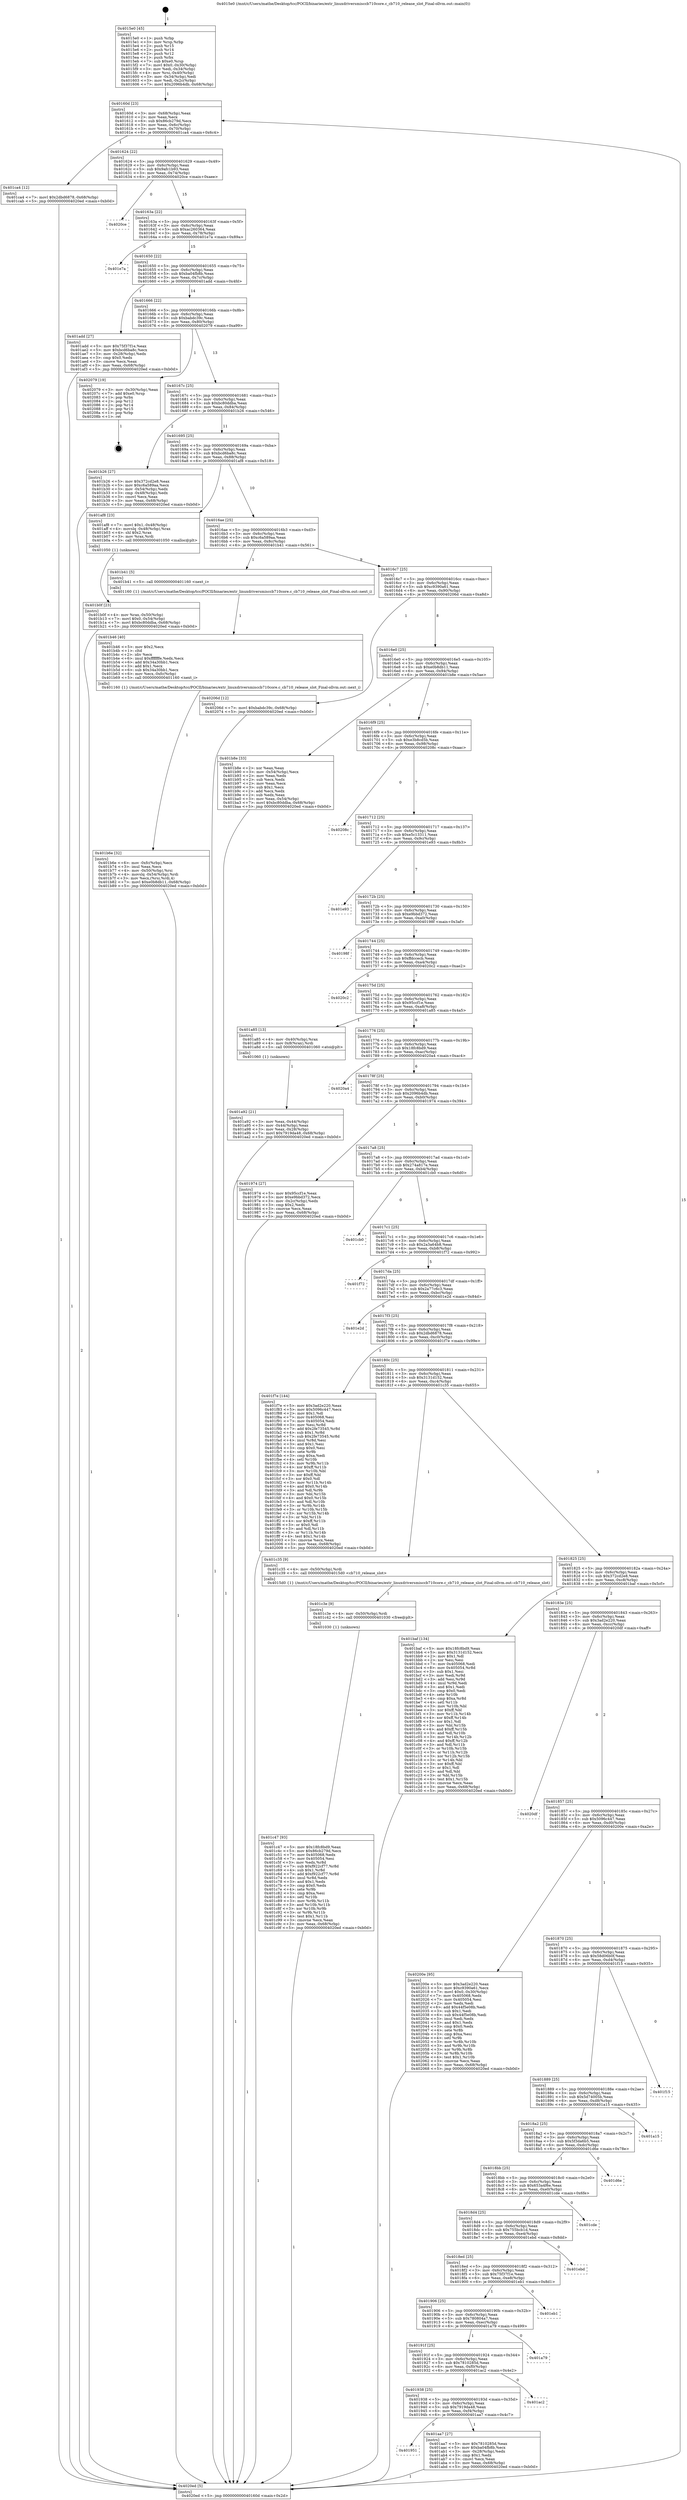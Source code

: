 digraph "0x4015e0" {
  label = "0x4015e0 (/mnt/c/Users/mathe/Desktop/tcc/POCII/binaries/extr_linuxdriversmisccb710core.c_cb710_release_slot_Final-ollvm.out::main(0))"
  labelloc = "t"
  node[shape=record]

  Entry [label="",width=0.3,height=0.3,shape=circle,fillcolor=black,style=filled]
  "0x40160d" [label="{
     0x40160d [23]\l
     | [instrs]\l
     &nbsp;&nbsp;0x40160d \<+3\>: mov -0x68(%rbp),%eax\l
     &nbsp;&nbsp;0x401610 \<+2\>: mov %eax,%ecx\l
     &nbsp;&nbsp;0x401612 \<+6\>: sub $0x86cb279d,%ecx\l
     &nbsp;&nbsp;0x401618 \<+3\>: mov %eax,-0x6c(%rbp)\l
     &nbsp;&nbsp;0x40161b \<+3\>: mov %ecx,-0x70(%rbp)\l
     &nbsp;&nbsp;0x40161e \<+6\>: je 0000000000401ca4 \<main+0x6c4\>\l
  }"]
  "0x401ca4" [label="{
     0x401ca4 [12]\l
     | [instrs]\l
     &nbsp;&nbsp;0x401ca4 \<+7\>: movl $0x2dbd6878,-0x68(%rbp)\l
     &nbsp;&nbsp;0x401cab \<+5\>: jmp 00000000004020ed \<main+0xb0d\>\l
  }"]
  "0x401624" [label="{
     0x401624 [22]\l
     | [instrs]\l
     &nbsp;&nbsp;0x401624 \<+5\>: jmp 0000000000401629 \<main+0x49\>\l
     &nbsp;&nbsp;0x401629 \<+3\>: mov -0x6c(%rbp),%eax\l
     &nbsp;&nbsp;0x40162c \<+5\>: sub $0x9afc1b93,%eax\l
     &nbsp;&nbsp;0x401631 \<+3\>: mov %eax,-0x74(%rbp)\l
     &nbsp;&nbsp;0x401634 \<+6\>: je 00000000004020ce \<main+0xaee\>\l
  }"]
  Exit [label="",width=0.3,height=0.3,shape=circle,fillcolor=black,style=filled,peripheries=2]
  "0x4020ce" [label="{
     0x4020ce\l
  }", style=dashed]
  "0x40163a" [label="{
     0x40163a [22]\l
     | [instrs]\l
     &nbsp;&nbsp;0x40163a \<+5\>: jmp 000000000040163f \<main+0x5f\>\l
     &nbsp;&nbsp;0x40163f \<+3\>: mov -0x6c(%rbp),%eax\l
     &nbsp;&nbsp;0x401642 \<+5\>: sub $0xac260364,%eax\l
     &nbsp;&nbsp;0x401647 \<+3\>: mov %eax,-0x78(%rbp)\l
     &nbsp;&nbsp;0x40164a \<+6\>: je 0000000000401e7a \<main+0x89a\>\l
  }"]
  "0x401c47" [label="{
     0x401c47 [93]\l
     | [instrs]\l
     &nbsp;&nbsp;0x401c47 \<+5\>: mov $0x18fc8bd9,%eax\l
     &nbsp;&nbsp;0x401c4c \<+5\>: mov $0x86cb279d,%ecx\l
     &nbsp;&nbsp;0x401c51 \<+7\>: mov 0x405068,%edx\l
     &nbsp;&nbsp;0x401c58 \<+7\>: mov 0x405054,%esi\l
     &nbsp;&nbsp;0x401c5f \<+3\>: mov %edx,%r8d\l
     &nbsp;&nbsp;0x401c62 \<+7\>: sub $0xf922cf77,%r8d\l
     &nbsp;&nbsp;0x401c69 \<+4\>: sub $0x1,%r8d\l
     &nbsp;&nbsp;0x401c6d \<+7\>: add $0xf922cf77,%r8d\l
     &nbsp;&nbsp;0x401c74 \<+4\>: imul %r8d,%edx\l
     &nbsp;&nbsp;0x401c78 \<+3\>: and $0x1,%edx\l
     &nbsp;&nbsp;0x401c7b \<+3\>: cmp $0x0,%edx\l
     &nbsp;&nbsp;0x401c7e \<+4\>: sete %r9b\l
     &nbsp;&nbsp;0x401c82 \<+3\>: cmp $0xa,%esi\l
     &nbsp;&nbsp;0x401c85 \<+4\>: setl %r10b\l
     &nbsp;&nbsp;0x401c89 \<+3\>: mov %r9b,%r11b\l
     &nbsp;&nbsp;0x401c8c \<+3\>: and %r10b,%r11b\l
     &nbsp;&nbsp;0x401c8f \<+3\>: xor %r10b,%r9b\l
     &nbsp;&nbsp;0x401c92 \<+3\>: or %r9b,%r11b\l
     &nbsp;&nbsp;0x401c95 \<+4\>: test $0x1,%r11b\l
     &nbsp;&nbsp;0x401c99 \<+3\>: cmovne %ecx,%eax\l
     &nbsp;&nbsp;0x401c9c \<+3\>: mov %eax,-0x68(%rbp)\l
     &nbsp;&nbsp;0x401c9f \<+5\>: jmp 00000000004020ed \<main+0xb0d\>\l
  }"]
  "0x401e7a" [label="{
     0x401e7a\l
  }", style=dashed]
  "0x401650" [label="{
     0x401650 [22]\l
     | [instrs]\l
     &nbsp;&nbsp;0x401650 \<+5\>: jmp 0000000000401655 \<main+0x75\>\l
     &nbsp;&nbsp;0x401655 \<+3\>: mov -0x6c(%rbp),%eax\l
     &nbsp;&nbsp;0x401658 \<+5\>: sub $0xba04fb8b,%eax\l
     &nbsp;&nbsp;0x40165d \<+3\>: mov %eax,-0x7c(%rbp)\l
     &nbsp;&nbsp;0x401660 \<+6\>: je 0000000000401add \<main+0x4fd\>\l
  }"]
  "0x401c3e" [label="{
     0x401c3e [9]\l
     | [instrs]\l
     &nbsp;&nbsp;0x401c3e \<+4\>: mov -0x50(%rbp),%rdi\l
     &nbsp;&nbsp;0x401c42 \<+5\>: call 0000000000401030 \<free@plt\>\l
     | [calls]\l
     &nbsp;&nbsp;0x401030 \{1\} (unknown)\l
  }"]
  "0x401add" [label="{
     0x401add [27]\l
     | [instrs]\l
     &nbsp;&nbsp;0x401add \<+5\>: mov $0x75f37f1e,%eax\l
     &nbsp;&nbsp;0x401ae2 \<+5\>: mov $0xbcd6ba8c,%ecx\l
     &nbsp;&nbsp;0x401ae7 \<+3\>: mov -0x28(%rbp),%edx\l
     &nbsp;&nbsp;0x401aea \<+3\>: cmp $0x0,%edx\l
     &nbsp;&nbsp;0x401aed \<+3\>: cmove %ecx,%eax\l
     &nbsp;&nbsp;0x401af0 \<+3\>: mov %eax,-0x68(%rbp)\l
     &nbsp;&nbsp;0x401af3 \<+5\>: jmp 00000000004020ed \<main+0xb0d\>\l
  }"]
  "0x401666" [label="{
     0x401666 [22]\l
     | [instrs]\l
     &nbsp;&nbsp;0x401666 \<+5\>: jmp 000000000040166b \<main+0x8b\>\l
     &nbsp;&nbsp;0x40166b \<+3\>: mov -0x6c(%rbp),%eax\l
     &nbsp;&nbsp;0x40166e \<+5\>: sub $0xbabdc39c,%eax\l
     &nbsp;&nbsp;0x401673 \<+3\>: mov %eax,-0x80(%rbp)\l
     &nbsp;&nbsp;0x401676 \<+6\>: je 0000000000402079 \<main+0xa99\>\l
  }"]
  "0x401b6e" [label="{
     0x401b6e [32]\l
     | [instrs]\l
     &nbsp;&nbsp;0x401b6e \<+6\>: mov -0xfc(%rbp),%ecx\l
     &nbsp;&nbsp;0x401b74 \<+3\>: imul %eax,%ecx\l
     &nbsp;&nbsp;0x401b77 \<+4\>: mov -0x50(%rbp),%rsi\l
     &nbsp;&nbsp;0x401b7b \<+4\>: movslq -0x54(%rbp),%rdi\l
     &nbsp;&nbsp;0x401b7f \<+3\>: mov %ecx,(%rsi,%rdi,4)\l
     &nbsp;&nbsp;0x401b82 \<+7\>: movl $0xe0b8db11,-0x68(%rbp)\l
     &nbsp;&nbsp;0x401b89 \<+5\>: jmp 00000000004020ed \<main+0xb0d\>\l
  }"]
  "0x402079" [label="{
     0x402079 [19]\l
     | [instrs]\l
     &nbsp;&nbsp;0x402079 \<+3\>: mov -0x30(%rbp),%eax\l
     &nbsp;&nbsp;0x40207c \<+7\>: add $0xe0,%rsp\l
     &nbsp;&nbsp;0x402083 \<+1\>: pop %rbx\l
     &nbsp;&nbsp;0x402084 \<+2\>: pop %r12\l
     &nbsp;&nbsp;0x402086 \<+2\>: pop %r14\l
     &nbsp;&nbsp;0x402088 \<+2\>: pop %r15\l
     &nbsp;&nbsp;0x40208a \<+1\>: pop %rbp\l
     &nbsp;&nbsp;0x40208b \<+1\>: ret\l
  }"]
  "0x40167c" [label="{
     0x40167c [25]\l
     | [instrs]\l
     &nbsp;&nbsp;0x40167c \<+5\>: jmp 0000000000401681 \<main+0xa1\>\l
     &nbsp;&nbsp;0x401681 \<+3\>: mov -0x6c(%rbp),%eax\l
     &nbsp;&nbsp;0x401684 \<+5\>: sub $0xbc80ddba,%eax\l
     &nbsp;&nbsp;0x401689 \<+6\>: mov %eax,-0x84(%rbp)\l
     &nbsp;&nbsp;0x40168f \<+6\>: je 0000000000401b26 \<main+0x546\>\l
  }"]
  "0x401b46" [label="{
     0x401b46 [40]\l
     | [instrs]\l
     &nbsp;&nbsp;0x401b46 \<+5\>: mov $0x2,%ecx\l
     &nbsp;&nbsp;0x401b4b \<+1\>: cltd\l
     &nbsp;&nbsp;0x401b4c \<+2\>: idiv %ecx\l
     &nbsp;&nbsp;0x401b4e \<+6\>: imul $0xfffffffe,%edx,%ecx\l
     &nbsp;&nbsp;0x401b54 \<+6\>: add $0x34a30bb1,%ecx\l
     &nbsp;&nbsp;0x401b5a \<+3\>: add $0x1,%ecx\l
     &nbsp;&nbsp;0x401b5d \<+6\>: sub $0x34a30bb1,%ecx\l
     &nbsp;&nbsp;0x401b63 \<+6\>: mov %ecx,-0xfc(%rbp)\l
     &nbsp;&nbsp;0x401b69 \<+5\>: call 0000000000401160 \<next_i\>\l
     | [calls]\l
     &nbsp;&nbsp;0x401160 \{1\} (/mnt/c/Users/mathe/Desktop/tcc/POCII/binaries/extr_linuxdriversmisccb710core.c_cb710_release_slot_Final-ollvm.out::next_i)\l
  }"]
  "0x401b26" [label="{
     0x401b26 [27]\l
     | [instrs]\l
     &nbsp;&nbsp;0x401b26 \<+5\>: mov $0x372cd2e8,%eax\l
     &nbsp;&nbsp;0x401b2b \<+5\>: mov $0xc6a589aa,%ecx\l
     &nbsp;&nbsp;0x401b30 \<+3\>: mov -0x54(%rbp),%edx\l
     &nbsp;&nbsp;0x401b33 \<+3\>: cmp -0x48(%rbp),%edx\l
     &nbsp;&nbsp;0x401b36 \<+3\>: cmovl %ecx,%eax\l
     &nbsp;&nbsp;0x401b39 \<+3\>: mov %eax,-0x68(%rbp)\l
     &nbsp;&nbsp;0x401b3c \<+5\>: jmp 00000000004020ed \<main+0xb0d\>\l
  }"]
  "0x401695" [label="{
     0x401695 [25]\l
     | [instrs]\l
     &nbsp;&nbsp;0x401695 \<+5\>: jmp 000000000040169a \<main+0xba\>\l
     &nbsp;&nbsp;0x40169a \<+3\>: mov -0x6c(%rbp),%eax\l
     &nbsp;&nbsp;0x40169d \<+5\>: sub $0xbcd6ba8c,%eax\l
     &nbsp;&nbsp;0x4016a2 \<+6\>: mov %eax,-0x88(%rbp)\l
     &nbsp;&nbsp;0x4016a8 \<+6\>: je 0000000000401af8 \<main+0x518\>\l
  }"]
  "0x401b0f" [label="{
     0x401b0f [23]\l
     | [instrs]\l
     &nbsp;&nbsp;0x401b0f \<+4\>: mov %rax,-0x50(%rbp)\l
     &nbsp;&nbsp;0x401b13 \<+7\>: movl $0x0,-0x54(%rbp)\l
     &nbsp;&nbsp;0x401b1a \<+7\>: movl $0xbc80ddba,-0x68(%rbp)\l
     &nbsp;&nbsp;0x401b21 \<+5\>: jmp 00000000004020ed \<main+0xb0d\>\l
  }"]
  "0x401af8" [label="{
     0x401af8 [23]\l
     | [instrs]\l
     &nbsp;&nbsp;0x401af8 \<+7\>: movl $0x1,-0x48(%rbp)\l
     &nbsp;&nbsp;0x401aff \<+4\>: movslq -0x48(%rbp),%rax\l
     &nbsp;&nbsp;0x401b03 \<+4\>: shl $0x2,%rax\l
     &nbsp;&nbsp;0x401b07 \<+3\>: mov %rax,%rdi\l
     &nbsp;&nbsp;0x401b0a \<+5\>: call 0000000000401050 \<malloc@plt\>\l
     | [calls]\l
     &nbsp;&nbsp;0x401050 \{1\} (unknown)\l
  }"]
  "0x4016ae" [label="{
     0x4016ae [25]\l
     | [instrs]\l
     &nbsp;&nbsp;0x4016ae \<+5\>: jmp 00000000004016b3 \<main+0xd3\>\l
     &nbsp;&nbsp;0x4016b3 \<+3\>: mov -0x6c(%rbp),%eax\l
     &nbsp;&nbsp;0x4016b6 \<+5\>: sub $0xc6a589aa,%eax\l
     &nbsp;&nbsp;0x4016bb \<+6\>: mov %eax,-0x8c(%rbp)\l
     &nbsp;&nbsp;0x4016c1 \<+6\>: je 0000000000401b41 \<main+0x561\>\l
  }"]
  "0x401951" [label="{
     0x401951\l
  }", style=dashed]
  "0x401b41" [label="{
     0x401b41 [5]\l
     | [instrs]\l
     &nbsp;&nbsp;0x401b41 \<+5\>: call 0000000000401160 \<next_i\>\l
     | [calls]\l
     &nbsp;&nbsp;0x401160 \{1\} (/mnt/c/Users/mathe/Desktop/tcc/POCII/binaries/extr_linuxdriversmisccb710core.c_cb710_release_slot_Final-ollvm.out::next_i)\l
  }"]
  "0x4016c7" [label="{
     0x4016c7 [25]\l
     | [instrs]\l
     &nbsp;&nbsp;0x4016c7 \<+5\>: jmp 00000000004016cc \<main+0xec\>\l
     &nbsp;&nbsp;0x4016cc \<+3\>: mov -0x6c(%rbp),%eax\l
     &nbsp;&nbsp;0x4016cf \<+5\>: sub $0xc9390a61,%eax\l
     &nbsp;&nbsp;0x4016d4 \<+6\>: mov %eax,-0x90(%rbp)\l
     &nbsp;&nbsp;0x4016da \<+6\>: je 000000000040206d \<main+0xa8d\>\l
  }"]
  "0x401aa7" [label="{
     0x401aa7 [27]\l
     | [instrs]\l
     &nbsp;&nbsp;0x401aa7 \<+5\>: mov $0x7810285d,%eax\l
     &nbsp;&nbsp;0x401aac \<+5\>: mov $0xba04fb8b,%ecx\l
     &nbsp;&nbsp;0x401ab1 \<+3\>: mov -0x28(%rbp),%edx\l
     &nbsp;&nbsp;0x401ab4 \<+3\>: cmp $0x1,%edx\l
     &nbsp;&nbsp;0x401ab7 \<+3\>: cmovl %ecx,%eax\l
     &nbsp;&nbsp;0x401aba \<+3\>: mov %eax,-0x68(%rbp)\l
     &nbsp;&nbsp;0x401abd \<+5\>: jmp 00000000004020ed \<main+0xb0d\>\l
  }"]
  "0x40206d" [label="{
     0x40206d [12]\l
     | [instrs]\l
     &nbsp;&nbsp;0x40206d \<+7\>: movl $0xbabdc39c,-0x68(%rbp)\l
     &nbsp;&nbsp;0x402074 \<+5\>: jmp 00000000004020ed \<main+0xb0d\>\l
  }"]
  "0x4016e0" [label="{
     0x4016e0 [25]\l
     | [instrs]\l
     &nbsp;&nbsp;0x4016e0 \<+5\>: jmp 00000000004016e5 \<main+0x105\>\l
     &nbsp;&nbsp;0x4016e5 \<+3\>: mov -0x6c(%rbp),%eax\l
     &nbsp;&nbsp;0x4016e8 \<+5\>: sub $0xe0b8db11,%eax\l
     &nbsp;&nbsp;0x4016ed \<+6\>: mov %eax,-0x94(%rbp)\l
     &nbsp;&nbsp;0x4016f3 \<+6\>: je 0000000000401b8e \<main+0x5ae\>\l
  }"]
  "0x401938" [label="{
     0x401938 [25]\l
     | [instrs]\l
     &nbsp;&nbsp;0x401938 \<+5\>: jmp 000000000040193d \<main+0x35d\>\l
     &nbsp;&nbsp;0x40193d \<+3\>: mov -0x6c(%rbp),%eax\l
     &nbsp;&nbsp;0x401940 \<+5\>: sub $0x7919da48,%eax\l
     &nbsp;&nbsp;0x401945 \<+6\>: mov %eax,-0xf4(%rbp)\l
     &nbsp;&nbsp;0x40194b \<+6\>: je 0000000000401aa7 \<main+0x4c7\>\l
  }"]
  "0x401b8e" [label="{
     0x401b8e [33]\l
     | [instrs]\l
     &nbsp;&nbsp;0x401b8e \<+2\>: xor %eax,%eax\l
     &nbsp;&nbsp;0x401b90 \<+3\>: mov -0x54(%rbp),%ecx\l
     &nbsp;&nbsp;0x401b93 \<+2\>: mov %eax,%edx\l
     &nbsp;&nbsp;0x401b95 \<+2\>: sub %ecx,%edx\l
     &nbsp;&nbsp;0x401b97 \<+2\>: mov %eax,%ecx\l
     &nbsp;&nbsp;0x401b99 \<+3\>: sub $0x1,%ecx\l
     &nbsp;&nbsp;0x401b9c \<+2\>: add %ecx,%edx\l
     &nbsp;&nbsp;0x401b9e \<+2\>: sub %edx,%eax\l
     &nbsp;&nbsp;0x401ba0 \<+3\>: mov %eax,-0x54(%rbp)\l
     &nbsp;&nbsp;0x401ba3 \<+7\>: movl $0xbc80ddba,-0x68(%rbp)\l
     &nbsp;&nbsp;0x401baa \<+5\>: jmp 00000000004020ed \<main+0xb0d\>\l
  }"]
  "0x4016f9" [label="{
     0x4016f9 [25]\l
     | [instrs]\l
     &nbsp;&nbsp;0x4016f9 \<+5\>: jmp 00000000004016fe \<main+0x11e\>\l
     &nbsp;&nbsp;0x4016fe \<+3\>: mov -0x6c(%rbp),%eax\l
     &nbsp;&nbsp;0x401701 \<+5\>: sub $0xe3b8cd5b,%eax\l
     &nbsp;&nbsp;0x401706 \<+6\>: mov %eax,-0x98(%rbp)\l
     &nbsp;&nbsp;0x40170c \<+6\>: je 000000000040208c \<main+0xaac\>\l
  }"]
  "0x401ac2" [label="{
     0x401ac2\l
  }", style=dashed]
  "0x40208c" [label="{
     0x40208c\l
  }", style=dashed]
  "0x401712" [label="{
     0x401712 [25]\l
     | [instrs]\l
     &nbsp;&nbsp;0x401712 \<+5\>: jmp 0000000000401717 \<main+0x137\>\l
     &nbsp;&nbsp;0x401717 \<+3\>: mov -0x6c(%rbp),%eax\l
     &nbsp;&nbsp;0x40171a \<+5\>: sub $0xe5c13311,%eax\l
     &nbsp;&nbsp;0x40171f \<+6\>: mov %eax,-0x9c(%rbp)\l
     &nbsp;&nbsp;0x401725 \<+6\>: je 0000000000401e93 \<main+0x8b3\>\l
  }"]
  "0x40191f" [label="{
     0x40191f [25]\l
     | [instrs]\l
     &nbsp;&nbsp;0x40191f \<+5\>: jmp 0000000000401924 \<main+0x344\>\l
     &nbsp;&nbsp;0x401924 \<+3\>: mov -0x6c(%rbp),%eax\l
     &nbsp;&nbsp;0x401927 \<+5\>: sub $0x7810285d,%eax\l
     &nbsp;&nbsp;0x40192c \<+6\>: mov %eax,-0xf0(%rbp)\l
     &nbsp;&nbsp;0x401932 \<+6\>: je 0000000000401ac2 \<main+0x4e2\>\l
  }"]
  "0x401e93" [label="{
     0x401e93\l
  }", style=dashed]
  "0x40172b" [label="{
     0x40172b [25]\l
     | [instrs]\l
     &nbsp;&nbsp;0x40172b \<+5\>: jmp 0000000000401730 \<main+0x150\>\l
     &nbsp;&nbsp;0x401730 \<+3\>: mov -0x6c(%rbp),%eax\l
     &nbsp;&nbsp;0x401733 \<+5\>: sub $0xe9bbd372,%eax\l
     &nbsp;&nbsp;0x401738 \<+6\>: mov %eax,-0xa0(%rbp)\l
     &nbsp;&nbsp;0x40173e \<+6\>: je 000000000040198f \<main+0x3af\>\l
  }"]
  "0x401a79" [label="{
     0x401a79\l
  }", style=dashed]
  "0x40198f" [label="{
     0x40198f\l
  }", style=dashed]
  "0x401744" [label="{
     0x401744 [25]\l
     | [instrs]\l
     &nbsp;&nbsp;0x401744 \<+5\>: jmp 0000000000401749 \<main+0x169\>\l
     &nbsp;&nbsp;0x401749 \<+3\>: mov -0x6c(%rbp),%eax\l
     &nbsp;&nbsp;0x40174c \<+5\>: sub $0xffdccecb,%eax\l
     &nbsp;&nbsp;0x401751 \<+6\>: mov %eax,-0xa4(%rbp)\l
     &nbsp;&nbsp;0x401757 \<+6\>: je 00000000004020c2 \<main+0xae2\>\l
  }"]
  "0x401906" [label="{
     0x401906 [25]\l
     | [instrs]\l
     &nbsp;&nbsp;0x401906 \<+5\>: jmp 000000000040190b \<main+0x32b\>\l
     &nbsp;&nbsp;0x40190b \<+3\>: mov -0x6c(%rbp),%eax\l
     &nbsp;&nbsp;0x40190e \<+5\>: sub $0x780804a7,%eax\l
     &nbsp;&nbsp;0x401913 \<+6\>: mov %eax,-0xec(%rbp)\l
     &nbsp;&nbsp;0x401919 \<+6\>: je 0000000000401a79 \<main+0x499\>\l
  }"]
  "0x4020c2" [label="{
     0x4020c2\l
  }", style=dashed]
  "0x40175d" [label="{
     0x40175d [25]\l
     | [instrs]\l
     &nbsp;&nbsp;0x40175d \<+5\>: jmp 0000000000401762 \<main+0x182\>\l
     &nbsp;&nbsp;0x401762 \<+3\>: mov -0x6c(%rbp),%eax\l
     &nbsp;&nbsp;0x401765 \<+5\>: sub $0x95ccf1e,%eax\l
     &nbsp;&nbsp;0x40176a \<+6\>: mov %eax,-0xa8(%rbp)\l
     &nbsp;&nbsp;0x401770 \<+6\>: je 0000000000401a85 \<main+0x4a5\>\l
  }"]
  "0x401eb1" [label="{
     0x401eb1\l
  }", style=dashed]
  "0x401a85" [label="{
     0x401a85 [13]\l
     | [instrs]\l
     &nbsp;&nbsp;0x401a85 \<+4\>: mov -0x40(%rbp),%rax\l
     &nbsp;&nbsp;0x401a89 \<+4\>: mov 0x8(%rax),%rdi\l
     &nbsp;&nbsp;0x401a8d \<+5\>: call 0000000000401060 \<atoi@plt\>\l
     | [calls]\l
     &nbsp;&nbsp;0x401060 \{1\} (unknown)\l
  }"]
  "0x401776" [label="{
     0x401776 [25]\l
     | [instrs]\l
     &nbsp;&nbsp;0x401776 \<+5\>: jmp 000000000040177b \<main+0x19b\>\l
     &nbsp;&nbsp;0x40177b \<+3\>: mov -0x6c(%rbp),%eax\l
     &nbsp;&nbsp;0x40177e \<+5\>: sub $0x18fc8bd9,%eax\l
     &nbsp;&nbsp;0x401783 \<+6\>: mov %eax,-0xac(%rbp)\l
     &nbsp;&nbsp;0x401789 \<+6\>: je 00000000004020a4 \<main+0xac4\>\l
  }"]
  "0x4018ed" [label="{
     0x4018ed [25]\l
     | [instrs]\l
     &nbsp;&nbsp;0x4018ed \<+5\>: jmp 00000000004018f2 \<main+0x312\>\l
     &nbsp;&nbsp;0x4018f2 \<+3\>: mov -0x6c(%rbp),%eax\l
     &nbsp;&nbsp;0x4018f5 \<+5\>: sub $0x75f37f1e,%eax\l
     &nbsp;&nbsp;0x4018fa \<+6\>: mov %eax,-0xe8(%rbp)\l
     &nbsp;&nbsp;0x401900 \<+6\>: je 0000000000401eb1 \<main+0x8d1\>\l
  }"]
  "0x4020a4" [label="{
     0x4020a4\l
  }", style=dashed]
  "0x40178f" [label="{
     0x40178f [25]\l
     | [instrs]\l
     &nbsp;&nbsp;0x40178f \<+5\>: jmp 0000000000401794 \<main+0x1b4\>\l
     &nbsp;&nbsp;0x401794 \<+3\>: mov -0x6c(%rbp),%eax\l
     &nbsp;&nbsp;0x401797 \<+5\>: sub $0x2096b4db,%eax\l
     &nbsp;&nbsp;0x40179c \<+6\>: mov %eax,-0xb0(%rbp)\l
     &nbsp;&nbsp;0x4017a2 \<+6\>: je 0000000000401974 \<main+0x394\>\l
  }"]
  "0x401ebd" [label="{
     0x401ebd\l
  }", style=dashed]
  "0x401974" [label="{
     0x401974 [27]\l
     | [instrs]\l
     &nbsp;&nbsp;0x401974 \<+5\>: mov $0x95ccf1e,%eax\l
     &nbsp;&nbsp;0x401979 \<+5\>: mov $0xe9bbd372,%ecx\l
     &nbsp;&nbsp;0x40197e \<+3\>: mov -0x2c(%rbp),%edx\l
     &nbsp;&nbsp;0x401981 \<+3\>: cmp $0x2,%edx\l
     &nbsp;&nbsp;0x401984 \<+3\>: cmovne %ecx,%eax\l
     &nbsp;&nbsp;0x401987 \<+3\>: mov %eax,-0x68(%rbp)\l
     &nbsp;&nbsp;0x40198a \<+5\>: jmp 00000000004020ed \<main+0xb0d\>\l
  }"]
  "0x4017a8" [label="{
     0x4017a8 [25]\l
     | [instrs]\l
     &nbsp;&nbsp;0x4017a8 \<+5\>: jmp 00000000004017ad \<main+0x1cd\>\l
     &nbsp;&nbsp;0x4017ad \<+3\>: mov -0x6c(%rbp),%eax\l
     &nbsp;&nbsp;0x4017b0 \<+5\>: sub $0x274a817e,%eax\l
     &nbsp;&nbsp;0x4017b5 \<+6\>: mov %eax,-0xb4(%rbp)\l
     &nbsp;&nbsp;0x4017bb \<+6\>: je 0000000000401cb0 \<main+0x6d0\>\l
  }"]
  "0x4020ed" [label="{
     0x4020ed [5]\l
     | [instrs]\l
     &nbsp;&nbsp;0x4020ed \<+5\>: jmp 000000000040160d \<main+0x2d\>\l
  }"]
  "0x4015e0" [label="{
     0x4015e0 [45]\l
     | [instrs]\l
     &nbsp;&nbsp;0x4015e0 \<+1\>: push %rbp\l
     &nbsp;&nbsp;0x4015e1 \<+3\>: mov %rsp,%rbp\l
     &nbsp;&nbsp;0x4015e4 \<+2\>: push %r15\l
     &nbsp;&nbsp;0x4015e6 \<+2\>: push %r14\l
     &nbsp;&nbsp;0x4015e8 \<+2\>: push %r12\l
     &nbsp;&nbsp;0x4015ea \<+1\>: push %rbx\l
     &nbsp;&nbsp;0x4015eb \<+7\>: sub $0xe0,%rsp\l
     &nbsp;&nbsp;0x4015f2 \<+7\>: movl $0x0,-0x30(%rbp)\l
     &nbsp;&nbsp;0x4015f9 \<+3\>: mov %edi,-0x34(%rbp)\l
     &nbsp;&nbsp;0x4015fc \<+4\>: mov %rsi,-0x40(%rbp)\l
     &nbsp;&nbsp;0x401600 \<+3\>: mov -0x34(%rbp),%edi\l
     &nbsp;&nbsp;0x401603 \<+3\>: mov %edi,-0x2c(%rbp)\l
     &nbsp;&nbsp;0x401606 \<+7\>: movl $0x2096b4db,-0x68(%rbp)\l
  }"]
  "0x401a92" [label="{
     0x401a92 [21]\l
     | [instrs]\l
     &nbsp;&nbsp;0x401a92 \<+3\>: mov %eax,-0x44(%rbp)\l
     &nbsp;&nbsp;0x401a95 \<+3\>: mov -0x44(%rbp),%eax\l
     &nbsp;&nbsp;0x401a98 \<+3\>: mov %eax,-0x28(%rbp)\l
     &nbsp;&nbsp;0x401a9b \<+7\>: movl $0x7919da48,-0x68(%rbp)\l
     &nbsp;&nbsp;0x401aa2 \<+5\>: jmp 00000000004020ed \<main+0xb0d\>\l
  }"]
  "0x4018d4" [label="{
     0x4018d4 [25]\l
     | [instrs]\l
     &nbsp;&nbsp;0x4018d4 \<+5\>: jmp 00000000004018d9 \<main+0x2f9\>\l
     &nbsp;&nbsp;0x4018d9 \<+3\>: mov -0x6c(%rbp),%eax\l
     &nbsp;&nbsp;0x4018dc \<+5\>: sub $0x755bcb1d,%eax\l
     &nbsp;&nbsp;0x4018e1 \<+6\>: mov %eax,-0xe4(%rbp)\l
     &nbsp;&nbsp;0x4018e7 \<+6\>: je 0000000000401ebd \<main+0x8dd\>\l
  }"]
  "0x401cb0" [label="{
     0x401cb0\l
  }", style=dashed]
  "0x4017c1" [label="{
     0x4017c1 [25]\l
     | [instrs]\l
     &nbsp;&nbsp;0x4017c1 \<+5\>: jmp 00000000004017c6 \<main+0x1e6\>\l
     &nbsp;&nbsp;0x4017c6 \<+3\>: mov -0x6c(%rbp),%eax\l
     &nbsp;&nbsp;0x4017c9 \<+5\>: sub $0x2a3a64b8,%eax\l
     &nbsp;&nbsp;0x4017ce \<+6\>: mov %eax,-0xb8(%rbp)\l
     &nbsp;&nbsp;0x4017d4 \<+6\>: je 0000000000401f72 \<main+0x992\>\l
  }"]
  "0x401cde" [label="{
     0x401cde\l
  }", style=dashed]
  "0x401f72" [label="{
     0x401f72\l
  }", style=dashed]
  "0x4017da" [label="{
     0x4017da [25]\l
     | [instrs]\l
     &nbsp;&nbsp;0x4017da \<+5\>: jmp 00000000004017df \<main+0x1ff\>\l
     &nbsp;&nbsp;0x4017df \<+3\>: mov -0x6c(%rbp),%eax\l
     &nbsp;&nbsp;0x4017e2 \<+5\>: sub $0x2a77c6c3,%eax\l
     &nbsp;&nbsp;0x4017e7 \<+6\>: mov %eax,-0xbc(%rbp)\l
     &nbsp;&nbsp;0x4017ed \<+6\>: je 0000000000401e2d \<main+0x84d\>\l
  }"]
  "0x4018bb" [label="{
     0x4018bb [25]\l
     | [instrs]\l
     &nbsp;&nbsp;0x4018bb \<+5\>: jmp 00000000004018c0 \<main+0x2e0\>\l
     &nbsp;&nbsp;0x4018c0 \<+3\>: mov -0x6c(%rbp),%eax\l
     &nbsp;&nbsp;0x4018c3 \<+5\>: sub $0x653a4f6e,%eax\l
     &nbsp;&nbsp;0x4018c8 \<+6\>: mov %eax,-0xe0(%rbp)\l
     &nbsp;&nbsp;0x4018ce \<+6\>: je 0000000000401cde \<main+0x6fe\>\l
  }"]
  "0x401e2d" [label="{
     0x401e2d\l
  }", style=dashed]
  "0x4017f3" [label="{
     0x4017f3 [25]\l
     | [instrs]\l
     &nbsp;&nbsp;0x4017f3 \<+5\>: jmp 00000000004017f8 \<main+0x218\>\l
     &nbsp;&nbsp;0x4017f8 \<+3\>: mov -0x6c(%rbp),%eax\l
     &nbsp;&nbsp;0x4017fb \<+5\>: sub $0x2dbd6878,%eax\l
     &nbsp;&nbsp;0x401800 \<+6\>: mov %eax,-0xc0(%rbp)\l
     &nbsp;&nbsp;0x401806 \<+6\>: je 0000000000401f7e \<main+0x99e\>\l
  }"]
  "0x401d6e" [label="{
     0x401d6e\l
  }", style=dashed]
  "0x401f7e" [label="{
     0x401f7e [144]\l
     | [instrs]\l
     &nbsp;&nbsp;0x401f7e \<+5\>: mov $0x3ad2e220,%eax\l
     &nbsp;&nbsp;0x401f83 \<+5\>: mov $0x5096c447,%ecx\l
     &nbsp;&nbsp;0x401f88 \<+2\>: mov $0x1,%dl\l
     &nbsp;&nbsp;0x401f8a \<+7\>: mov 0x405068,%esi\l
     &nbsp;&nbsp;0x401f91 \<+7\>: mov 0x405054,%edi\l
     &nbsp;&nbsp;0x401f98 \<+3\>: mov %esi,%r8d\l
     &nbsp;&nbsp;0x401f9b \<+7\>: add $0x2fe73545,%r8d\l
     &nbsp;&nbsp;0x401fa2 \<+4\>: sub $0x1,%r8d\l
     &nbsp;&nbsp;0x401fa6 \<+7\>: sub $0x2fe73545,%r8d\l
     &nbsp;&nbsp;0x401fad \<+4\>: imul %r8d,%esi\l
     &nbsp;&nbsp;0x401fb1 \<+3\>: and $0x1,%esi\l
     &nbsp;&nbsp;0x401fb4 \<+3\>: cmp $0x0,%esi\l
     &nbsp;&nbsp;0x401fb7 \<+4\>: sete %r9b\l
     &nbsp;&nbsp;0x401fbb \<+3\>: cmp $0xa,%edi\l
     &nbsp;&nbsp;0x401fbe \<+4\>: setl %r10b\l
     &nbsp;&nbsp;0x401fc2 \<+3\>: mov %r9b,%r11b\l
     &nbsp;&nbsp;0x401fc5 \<+4\>: xor $0xff,%r11b\l
     &nbsp;&nbsp;0x401fc9 \<+3\>: mov %r10b,%bl\l
     &nbsp;&nbsp;0x401fcc \<+3\>: xor $0xff,%bl\l
     &nbsp;&nbsp;0x401fcf \<+3\>: xor $0x0,%dl\l
     &nbsp;&nbsp;0x401fd2 \<+3\>: mov %r11b,%r14b\l
     &nbsp;&nbsp;0x401fd5 \<+4\>: and $0x0,%r14b\l
     &nbsp;&nbsp;0x401fd9 \<+3\>: and %dl,%r9b\l
     &nbsp;&nbsp;0x401fdc \<+3\>: mov %bl,%r15b\l
     &nbsp;&nbsp;0x401fdf \<+4\>: and $0x0,%r15b\l
     &nbsp;&nbsp;0x401fe3 \<+3\>: and %dl,%r10b\l
     &nbsp;&nbsp;0x401fe6 \<+3\>: or %r9b,%r14b\l
     &nbsp;&nbsp;0x401fe9 \<+3\>: or %r10b,%r15b\l
     &nbsp;&nbsp;0x401fec \<+3\>: xor %r15b,%r14b\l
     &nbsp;&nbsp;0x401fef \<+3\>: or %bl,%r11b\l
     &nbsp;&nbsp;0x401ff2 \<+4\>: xor $0xff,%r11b\l
     &nbsp;&nbsp;0x401ff6 \<+3\>: or $0x0,%dl\l
     &nbsp;&nbsp;0x401ff9 \<+3\>: and %dl,%r11b\l
     &nbsp;&nbsp;0x401ffc \<+3\>: or %r11b,%r14b\l
     &nbsp;&nbsp;0x401fff \<+4\>: test $0x1,%r14b\l
     &nbsp;&nbsp;0x402003 \<+3\>: cmovne %ecx,%eax\l
     &nbsp;&nbsp;0x402006 \<+3\>: mov %eax,-0x68(%rbp)\l
     &nbsp;&nbsp;0x402009 \<+5\>: jmp 00000000004020ed \<main+0xb0d\>\l
  }"]
  "0x40180c" [label="{
     0x40180c [25]\l
     | [instrs]\l
     &nbsp;&nbsp;0x40180c \<+5\>: jmp 0000000000401811 \<main+0x231\>\l
     &nbsp;&nbsp;0x401811 \<+3\>: mov -0x6c(%rbp),%eax\l
     &nbsp;&nbsp;0x401814 \<+5\>: sub $0x3131d152,%eax\l
     &nbsp;&nbsp;0x401819 \<+6\>: mov %eax,-0xc4(%rbp)\l
     &nbsp;&nbsp;0x40181f \<+6\>: je 0000000000401c35 \<main+0x655\>\l
  }"]
  "0x4018a2" [label="{
     0x4018a2 [25]\l
     | [instrs]\l
     &nbsp;&nbsp;0x4018a2 \<+5\>: jmp 00000000004018a7 \<main+0x2c7\>\l
     &nbsp;&nbsp;0x4018a7 \<+3\>: mov -0x6c(%rbp),%eax\l
     &nbsp;&nbsp;0x4018aa \<+5\>: sub $0x5f3da6b5,%eax\l
     &nbsp;&nbsp;0x4018af \<+6\>: mov %eax,-0xdc(%rbp)\l
     &nbsp;&nbsp;0x4018b5 \<+6\>: je 0000000000401d6e \<main+0x78e\>\l
  }"]
  "0x401c35" [label="{
     0x401c35 [9]\l
     | [instrs]\l
     &nbsp;&nbsp;0x401c35 \<+4\>: mov -0x50(%rbp),%rdi\l
     &nbsp;&nbsp;0x401c39 \<+5\>: call 00000000004015d0 \<cb710_release_slot\>\l
     | [calls]\l
     &nbsp;&nbsp;0x4015d0 \{1\} (/mnt/c/Users/mathe/Desktop/tcc/POCII/binaries/extr_linuxdriversmisccb710core.c_cb710_release_slot_Final-ollvm.out::cb710_release_slot)\l
  }"]
  "0x401825" [label="{
     0x401825 [25]\l
     | [instrs]\l
     &nbsp;&nbsp;0x401825 \<+5\>: jmp 000000000040182a \<main+0x24a\>\l
     &nbsp;&nbsp;0x40182a \<+3\>: mov -0x6c(%rbp),%eax\l
     &nbsp;&nbsp;0x40182d \<+5\>: sub $0x372cd2e8,%eax\l
     &nbsp;&nbsp;0x401832 \<+6\>: mov %eax,-0xc8(%rbp)\l
     &nbsp;&nbsp;0x401838 \<+6\>: je 0000000000401baf \<main+0x5cf\>\l
  }"]
  "0x401a15" [label="{
     0x401a15\l
  }", style=dashed]
  "0x401baf" [label="{
     0x401baf [134]\l
     | [instrs]\l
     &nbsp;&nbsp;0x401baf \<+5\>: mov $0x18fc8bd9,%eax\l
     &nbsp;&nbsp;0x401bb4 \<+5\>: mov $0x3131d152,%ecx\l
     &nbsp;&nbsp;0x401bb9 \<+2\>: mov $0x1,%dl\l
     &nbsp;&nbsp;0x401bbb \<+2\>: xor %esi,%esi\l
     &nbsp;&nbsp;0x401bbd \<+7\>: mov 0x405068,%edi\l
     &nbsp;&nbsp;0x401bc4 \<+8\>: mov 0x405054,%r8d\l
     &nbsp;&nbsp;0x401bcc \<+3\>: sub $0x1,%esi\l
     &nbsp;&nbsp;0x401bcf \<+3\>: mov %edi,%r9d\l
     &nbsp;&nbsp;0x401bd2 \<+3\>: add %esi,%r9d\l
     &nbsp;&nbsp;0x401bd5 \<+4\>: imul %r9d,%edi\l
     &nbsp;&nbsp;0x401bd9 \<+3\>: and $0x1,%edi\l
     &nbsp;&nbsp;0x401bdc \<+3\>: cmp $0x0,%edi\l
     &nbsp;&nbsp;0x401bdf \<+4\>: sete %r10b\l
     &nbsp;&nbsp;0x401be3 \<+4\>: cmp $0xa,%r8d\l
     &nbsp;&nbsp;0x401be7 \<+4\>: setl %r11b\l
     &nbsp;&nbsp;0x401beb \<+3\>: mov %r10b,%bl\l
     &nbsp;&nbsp;0x401bee \<+3\>: xor $0xff,%bl\l
     &nbsp;&nbsp;0x401bf1 \<+3\>: mov %r11b,%r14b\l
     &nbsp;&nbsp;0x401bf4 \<+4\>: xor $0xff,%r14b\l
     &nbsp;&nbsp;0x401bf8 \<+3\>: xor $0x1,%dl\l
     &nbsp;&nbsp;0x401bfb \<+3\>: mov %bl,%r15b\l
     &nbsp;&nbsp;0x401bfe \<+4\>: and $0xff,%r15b\l
     &nbsp;&nbsp;0x401c02 \<+3\>: and %dl,%r10b\l
     &nbsp;&nbsp;0x401c05 \<+3\>: mov %r14b,%r12b\l
     &nbsp;&nbsp;0x401c08 \<+4\>: and $0xff,%r12b\l
     &nbsp;&nbsp;0x401c0c \<+3\>: and %dl,%r11b\l
     &nbsp;&nbsp;0x401c0f \<+3\>: or %r10b,%r15b\l
     &nbsp;&nbsp;0x401c12 \<+3\>: or %r11b,%r12b\l
     &nbsp;&nbsp;0x401c15 \<+3\>: xor %r12b,%r15b\l
     &nbsp;&nbsp;0x401c18 \<+3\>: or %r14b,%bl\l
     &nbsp;&nbsp;0x401c1b \<+3\>: xor $0xff,%bl\l
     &nbsp;&nbsp;0x401c1e \<+3\>: or $0x1,%dl\l
     &nbsp;&nbsp;0x401c21 \<+2\>: and %dl,%bl\l
     &nbsp;&nbsp;0x401c23 \<+3\>: or %bl,%r15b\l
     &nbsp;&nbsp;0x401c26 \<+4\>: test $0x1,%r15b\l
     &nbsp;&nbsp;0x401c2a \<+3\>: cmovne %ecx,%eax\l
     &nbsp;&nbsp;0x401c2d \<+3\>: mov %eax,-0x68(%rbp)\l
     &nbsp;&nbsp;0x401c30 \<+5\>: jmp 00000000004020ed \<main+0xb0d\>\l
  }"]
  "0x40183e" [label="{
     0x40183e [25]\l
     | [instrs]\l
     &nbsp;&nbsp;0x40183e \<+5\>: jmp 0000000000401843 \<main+0x263\>\l
     &nbsp;&nbsp;0x401843 \<+3\>: mov -0x6c(%rbp),%eax\l
     &nbsp;&nbsp;0x401846 \<+5\>: sub $0x3ad2e220,%eax\l
     &nbsp;&nbsp;0x40184b \<+6\>: mov %eax,-0xcc(%rbp)\l
     &nbsp;&nbsp;0x401851 \<+6\>: je 00000000004020df \<main+0xaff\>\l
  }"]
  "0x401889" [label="{
     0x401889 [25]\l
     | [instrs]\l
     &nbsp;&nbsp;0x401889 \<+5\>: jmp 000000000040188e \<main+0x2ae\>\l
     &nbsp;&nbsp;0x40188e \<+3\>: mov -0x6c(%rbp),%eax\l
     &nbsp;&nbsp;0x401891 \<+5\>: sub $0x5d74005b,%eax\l
     &nbsp;&nbsp;0x401896 \<+6\>: mov %eax,-0xd8(%rbp)\l
     &nbsp;&nbsp;0x40189c \<+6\>: je 0000000000401a15 \<main+0x435\>\l
  }"]
  "0x4020df" [label="{
     0x4020df\l
  }", style=dashed]
  "0x401857" [label="{
     0x401857 [25]\l
     | [instrs]\l
     &nbsp;&nbsp;0x401857 \<+5\>: jmp 000000000040185c \<main+0x27c\>\l
     &nbsp;&nbsp;0x40185c \<+3\>: mov -0x6c(%rbp),%eax\l
     &nbsp;&nbsp;0x40185f \<+5\>: sub $0x5096c447,%eax\l
     &nbsp;&nbsp;0x401864 \<+6\>: mov %eax,-0xd0(%rbp)\l
     &nbsp;&nbsp;0x40186a \<+6\>: je 000000000040200e \<main+0xa2e\>\l
  }"]
  "0x401f15" [label="{
     0x401f15\l
  }", style=dashed]
  "0x40200e" [label="{
     0x40200e [95]\l
     | [instrs]\l
     &nbsp;&nbsp;0x40200e \<+5\>: mov $0x3ad2e220,%eax\l
     &nbsp;&nbsp;0x402013 \<+5\>: mov $0xc9390a61,%ecx\l
     &nbsp;&nbsp;0x402018 \<+7\>: movl $0x0,-0x30(%rbp)\l
     &nbsp;&nbsp;0x40201f \<+7\>: mov 0x405068,%edx\l
     &nbsp;&nbsp;0x402026 \<+7\>: mov 0x405054,%esi\l
     &nbsp;&nbsp;0x40202d \<+2\>: mov %edx,%edi\l
     &nbsp;&nbsp;0x40202f \<+6\>: add $0x44f5e08b,%edi\l
     &nbsp;&nbsp;0x402035 \<+3\>: sub $0x1,%edi\l
     &nbsp;&nbsp;0x402038 \<+6\>: sub $0x44f5e08b,%edi\l
     &nbsp;&nbsp;0x40203e \<+3\>: imul %edi,%edx\l
     &nbsp;&nbsp;0x402041 \<+3\>: and $0x1,%edx\l
     &nbsp;&nbsp;0x402044 \<+3\>: cmp $0x0,%edx\l
     &nbsp;&nbsp;0x402047 \<+4\>: sete %r8b\l
     &nbsp;&nbsp;0x40204b \<+3\>: cmp $0xa,%esi\l
     &nbsp;&nbsp;0x40204e \<+4\>: setl %r9b\l
     &nbsp;&nbsp;0x402052 \<+3\>: mov %r8b,%r10b\l
     &nbsp;&nbsp;0x402055 \<+3\>: and %r9b,%r10b\l
     &nbsp;&nbsp;0x402058 \<+3\>: xor %r9b,%r8b\l
     &nbsp;&nbsp;0x40205b \<+3\>: or %r8b,%r10b\l
     &nbsp;&nbsp;0x40205e \<+4\>: test $0x1,%r10b\l
     &nbsp;&nbsp;0x402062 \<+3\>: cmovne %ecx,%eax\l
     &nbsp;&nbsp;0x402065 \<+3\>: mov %eax,-0x68(%rbp)\l
     &nbsp;&nbsp;0x402068 \<+5\>: jmp 00000000004020ed \<main+0xb0d\>\l
  }"]
  "0x401870" [label="{
     0x401870 [25]\l
     | [instrs]\l
     &nbsp;&nbsp;0x401870 \<+5\>: jmp 0000000000401875 \<main+0x295\>\l
     &nbsp;&nbsp;0x401875 \<+3\>: mov -0x6c(%rbp),%eax\l
     &nbsp;&nbsp;0x401878 \<+5\>: sub $0x58d06b0f,%eax\l
     &nbsp;&nbsp;0x40187d \<+6\>: mov %eax,-0xd4(%rbp)\l
     &nbsp;&nbsp;0x401883 \<+6\>: je 0000000000401f15 \<main+0x935\>\l
  }"]
  Entry -> "0x4015e0" [label=" 1"]
  "0x40160d" -> "0x401ca4" [label=" 1"]
  "0x40160d" -> "0x401624" [label=" 15"]
  "0x402079" -> Exit [label=" 1"]
  "0x401624" -> "0x4020ce" [label=" 0"]
  "0x401624" -> "0x40163a" [label=" 15"]
  "0x40206d" -> "0x4020ed" [label=" 1"]
  "0x40163a" -> "0x401e7a" [label=" 0"]
  "0x40163a" -> "0x401650" [label=" 15"]
  "0x40200e" -> "0x4020ed" [label=" 1"]
  "0x401650" -> "0x401add" [label=" 1"]
  "0x401650" -> "0x401666" [label=" 14"]
  "0x401f7e" -> "0x4020ed" [label=" 1"]
  "0x401666" -> "0x402079" [label=" 1"]
  "0x401666" -> "0x40167c" [label=" 13"]
  "0x401ca4" -> "0x4020ed" [label=" 1"]
  "0x40167c" -> "0x401b26" [label=" 2"]
  "0x40167c" -> "0x401695" [label=" 11"]
  "0x401c47" -> "0x4020ed" [label=" 1"]
  "0x401695" -> "0x401af8" [label=" 1"]
  "0x401695" -> "0x4016ae" [label=" 10"]
  "0x401c3e" -> "0x401c47" [label=" 1"]
  "0x4016ae" -> "0x401b41" [label=" 1"]
  "0x4016ae" -> "0x4016c7" [label=" 9"]
  "0x401c35" -> "0x401c3e" [label=" 1"]
  "0x4016c7" -> "0x40206d" [label=" 1"]
  "0x4016c7" -> "0x4016e0" [label=" 8"]
  "0x401baf" -> "0x4020ed" [label=" 1"]
  "0x4016e0" -> "0x401b8e" [label=" 1"]
  "0x4016e0" -> "0x4016f9" [label=" 7"]
  "0x401b6e" -> "0x4020ed" [label=" 1"]
  "0x4016f9" -> "0x40208c" [label=" 0"]
  "0x4016f9" -> "0x401712" [label=" 7"]
  "0x401b46" -> "0x401b6e" [label=" 1"]
  "0x401712" -> "0x401e93" [label=" 0"]
  "0x401712" -> "0x40172b" [label=" 7"]
  "0x401b26" -> "0x4020ed" [label=" 2"]
  "0x40172b" -> "0x40198f" [label=" 0"]
  "0x40172b" -> "0x401744" [label=" 7"]
  "0x401b0f" -> "0x4020ed" [label=" 1"]
  "0x401744" -> "0x4020c2" [label=" 0"]
  "0x401744" -> "0x40175d" [label=" 7"]
  "0x401add" -> "0x4020ed" [label=" 1"]
  "0x40175d" -> "0x401a85" [label=" 1"]
  "0x40175d" -> "0x401776" [label=" 6"]
  "0x401aa7" -> "0x4020ed" [label=" 1"]
  "0x401776" -> "0x4020a4" [label=" 0"]
  "0x401776" -> "0x40178f" [label=" 6"]
  "0x401938" -> "0x401aa7" [label=" 1"]
  "0x40178f" -> "0x401974" [label=" 1"]
  "0x40178f" -> "0x4017a8" [label=" 5"]
  "0x401974" -> "0x4020ed" [label=" 1"]
  "0x4015e0" -> "0x40160d" [label=" 1"]
  "0x4020ed" -> "0x40160d" [label=" 15"]
  "0x401a85" -> "0x401a92" [label=" 1"]
  "0x401a92" -> "0x4020ed" [label=" 1"]
  "0x401b8e" -> "0x4020ed" [label=" 1"]
  "0x4017a8" -> "0x401cb0" [label=" 0"]
  "0x4017a8" -> "0x4017c1" [label=" 5"]
  "0x40191f" -> "0x401ac2" [label=" 0"]
  "0x4017c1" -> "0x401f72" [label=" 0"]
  "0x4017c1" -> "0x4017da" [label=" 5"]
  "0x401b41" -> "0x401b46" [label=" 1"]
  "0x4017da" -> "0x401e2d" [label=" 0"]
  "0x4017da" -> "0x4017f3" [label=" 5"]
  "0x401906" -> "0x401a79" [label=" 0"]
  "0x4017f3" -> "0x401f7e" [label=" 1"]
  "0x4017f3" -> "0x40180c" [label=" 4"]
  "0x401af8" -> "0x401b0f" [label=" 1"]
  "0x40180c" -> "0x401c35" [label=" 1"]
  "0x40180c" -> "0x401825" [label=" 3"]
  "0x4018ed" -> "0x401eb1" [label=" 0"]
  "0x401825" -> "0x401baf" [label=" 1"]
  "0x401825" -> "0x40183e" [label=" 2"]
  "0x401938" -> "0x401951" [label=" 0"]
  "0x40183e" -> "0x4020df" [label=" 0"]
  "0x40183e" -> "0x401857" [label=" 2"]
  "0x4018d4" -> "0x401ebd" [label=" 0"]
  "0x401857" -> "0x40200e" [label=" 1"]
  "0x401857" -> "0x401870" [label=" 1"]
  "0x40191f" -> "0x401938" [label=" 1"]
  "0x401870" -> "0x401f15" [label=" 0"]
  "0x401870" -> "0x401889" [label=" 1"]
  "0x4018d4" -> "0x4018ed" [label=" 1"]
  "0x401889" -> "0x401a15" [label=" 0"]
  "0x401889" -> "0x4018a2" [label=" 1"]
  "0x4018ed" -> "0x401906" [label=" 1"]
  "0x4018a2" -> "0x401d6e" [label=" 0"]
  "0x4018a2" -> "0x4018bb" [label=" 1"]
  "0x401906" -> "0x40191f" [label=" 1"]
  "0x4018bb" -> "0x401cde" [label=" 0"]
  "0x4018bb" -> "0x4018d4" [label=" 1"]
}
